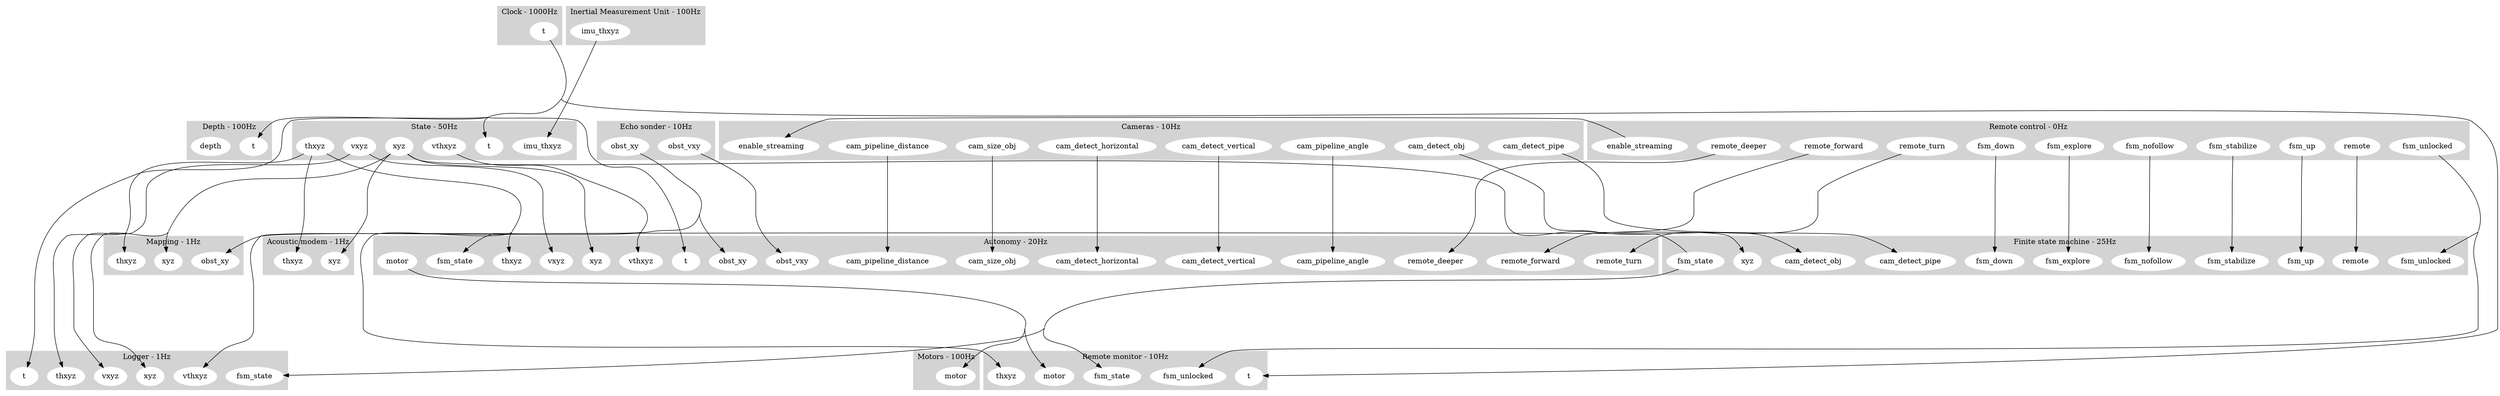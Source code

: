 digraph links {
	concentrate=true;
	subgraph cluster_1 {
		label = "Acoustic modem - 1Hz";
		style=filled;
		color=lightgrey;
		node [style=filled,color=white];
		2 [label = "thxyz"];
		3 [label = "xyz"];
	}
	subgraph cluster_4 {
		label = "Autonomy - 20Hz";
		style=filled;
		color=lightgrey;
		node [style=filled,color=white];
		5 [label = "cam_detect_horizontal"];
		6 [label = "cam_detect_vertical"];
		7 [label = "cam_pipeline_angle"];
		8 [label = "cam_pipeline_distance"];
		9 [label = "cam_size_obj"];
		10 [label = "fsm_state"];
		11 [label = "obst_vxy"];
		12 [label = "obst_xy"];
		13 [label = "remote_deeper"];
		14 [label = "remote_forward"];
		15 [label = "remote_turn"];
		16 [label = "t"];
		17 [label = "thxyz"];
		18 [label = "vthxyz"];
		19 [label = "vxyz"];
		20 [label = "xyz"];
		21 [label = "motor"];
	}
	subgraph cluster_22 {
		label = "Cameras - 10Hz";
		style=filled;
		color=lightgrey;
		node [style=filled,color=white];
		23 [label = "enable_streaming"];
		24 [label = "cam_detect_horizontal"];
		25 [label = "cam_detect_obj"];
		26 [label = "cam_detect_pipe"];
		27 [label = "cam_detect_vertical"];
		28 [label = "cam_pipeline_angle"];
		29 [label = "cam_pipeline_distance"];
		30 [label = "cam_size_obj"];
	}
	subgraph cluster_31 {
		label = "Clock - 1000Hz";
		style=filled;
		color=lightgrey;
		node [style=filled,color=white];
		32 [label = "t"];
	}
	subgraph cluster_33 {
		label = "Depth - 100Hz";
		style=filled;
		color=lightgrey;
		node [style=filled,color=white];
		34 [label = "t"];
		35 [label = "depth"];
	}
	subgraph cluster_36 {
		label = "Echo sonder - 10Hz";
		style=filled;
		color=lightgrey;
		node [style=filled,color=white];
		37 [label = "obst_vxy"];
		38 [label = "obst_xy"];
	}
	subgraph cluster_39 {
		label = "I2C - 100Hz";
		style=filled;
		color=lightgrey;
		node [style=filled,color=white];
	}
	subgraph cluster_40 {
		label = "Inertial Measurement Unit - 100Hz";
		style=filled;
		color=lightgrey;
		node [style=filled,color=white];
		41 [label = "imu_thxyz"];
	}
	subgraph cluster_42 {
		label = "Logger - 1Hz";
		style=filled;
		color=lightgrey;
		node [style=filled,color=white];
		43 [label = "fsm_state"];
		44 [label = "t"];
		45 [label = "thxyz"];
		46 [label = "vthxyz"];
		47 [label = "vxyz"];
		48 [label = "xyz"];
	}
	subgraph cluster_49 {
		label = "Mapping - 1Hz";
		style=filled;
		color=lightgrey;
		node [style=filled,color=white];
		50 [label = "obst_xy"];
		51 [label = "thxyz"];
		52 [label = "xyz"];
	}
	subgraph cluster_53 {
		label = "Motors - 100Hz";
		style=filled;
		color=lightgrey;
		node [style=filled,color=white];
		54 [label = "motor"];
	}
	subgraph cluster_55 {
		label = "Remote control - 0Hz";
		style=filled;
		color=lightgrey;
		node [style=filled,color=white];
		56 [label = "enable_streaming"];
		57 [label = "fsm_down"];
		58 [label = "fsm_explore"];
		59 [label = "fsm_nofollow"];
		60 [label = "fsm_stabilize"];
		61 [label = "fsm_unlocked"];
		62 [label = "fsm_up"];
		63 [label = "remote"];
		64 [label = "remote_deeper"];
		65 [label = "remote_forward"];
		66 [label = "remote_turn"];
	}
	subgraph cluster_67 {
		label = "Remote monitor - 10Hz";
		style=filled;
		color=lightgrey;
		node [style=filled,color=white];
		68 [label = "fsm_state"];
		69 [label = "fsm_unlocked"];
		70 [label = "motor"];
		71 [label = "t"];
		72 [label = "thxyz"];
	}
	subgraph cluster_73 {
		label = "State - 50Hz";
		style=filled;
		color=lightgrey;
		node [style=filled,color=white];
		74 [label = "imu_thxyz"];
		75 [label = "t"];
		76 [label = "thxyz"];
		77 [label = "vthxyz"];
		78 [label = "vxyz"];
		79 [label = "xyz"];
	}
	subgraph cluster_80 {
		label = "Finite state machine - 25Hz";
		style=filled;
		color=lightgrey;
		node [style=filled,color=white];
		81 [label = "cam_detect_obj"];
		82 [label = "cam_detect_pipe"];
		83 [label = "fsm_down"];
		84 [label = "fsm_explore"];
		85 [label = "fsm_nofollow"];
		86 [label = "fsm_stabilize"];
		87 [label = "fsm_unlocked"];
		88 [label = "fsm_up"];
		89 [label = "remote"];
		90 [label = "xyz"];
		91 [label = "fsm_state"];
	}
	24->5 [minlen=5];
	25->81 [minlen=5];
	26->82 [minlen=5];
	27->6 [minlen=5];
	28->7 [minlen=5];
	29->8 [minlen=5];
	30->9 [minlen=5];
	56->23 [minlen=5];
	57->83 [minlen=5];
	58->84 [minlen=5];
	59->85 [minlen=5];
	60->86 [minlen=5];
	91->10 [minlen=5];
	91->43 [minlen=5];
	91->68 [minlen=5];
	61->69 [minlen=5];
	61->87 [minlen=5];
	62->88 [minlen=5];
	41->74 [minlen=5];
	21->54 [minlen=5];
	21->70 [minlen=5];
	37->11 [minlen=5];
	38->12 [minlen=5];
	38->50 [minlen=5];
	63->89 [minlen=5];
	64->13 [minlen=5];
	65->14 [minlen=5];
	66->15 [minlen=5];
	32->16 [minlen=5];
	32->34 [minlen=5];
	32->44 [minlen=5];
	32->71 [minlen=5];
	32->75 [minlen=5];
	76->2 [minlen=5];
	76->17 [minlen=5];
	76->45 [minlen=5];
	76->51 [minlen=5];
	76->72 [minlen=5];
	77->18 [minlen=5];
	77->46 [minlen=5];
	78->19 [minlen=5];
	78->47 [minlen=5];
	79->3 [minlen=5];
	79->20 [minlen=5];
	79->48 [minlen=5];
	79->52 [minlen=5];
	79->90 [minlen=5];
}
